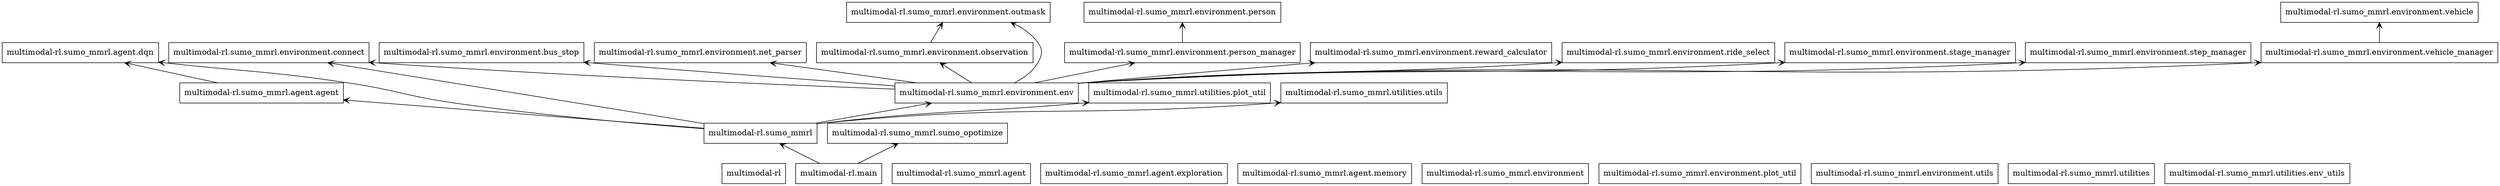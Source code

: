 digraph "packages" {
rankdir=BT
charset="utf-8"
"multimodal-rl" [color="black", label=<multimodal-rl>, shape="box", style="solid"];
"multimodal-rl.main" [color="black", label=<multimodal-rl.main>, shape="box", style="solid"];
"multimodal-rl.sumo_mmrl" [color="black", label=<multimodal-rl.sumo_mmrl>, shape="box", style="solid"];
"multimodal-rl.sumo_mmrl.agent" [color="black", label=<multimodal-rl.sumo_mmrl.agent>, shape="box", style="solid"];
"multimodal-rl.sumo_mmrl.agent.agent" [color="black", label=<multimodal-rl.sumo_mmrl.agent.agent>, shape="box", style="solid"];
"multimodal-rl.sumo_mmrl.agent.dqn" [color="black", label=<multimodal-rl.sumo_mmrl.agent.dqn>, shape="box", style="solid"];
"multimodal-rl.sumo_mmrl.agent.exploration" [color="black", label=<multimodal-rl.sumo_mmrl.agent.exploration>, shape="box", style="solid"];
"multimodal-rl.sumo_mmrl.agent.memory" [color="black", label=<multimodal-rl.sumo_mmrl.agent.memory>, shape="box", style="solid"];
"multimodal-rl.sumo_mmrl.environment" [color="black", label=<multimodal-rl.sumo_mmrl.environment>, shape="box", style="solid"];
"multimodal-rl.sumo_mmrl.environment.bus_stop" [color="black", label=<multimodal-rl.sumo_mmrl.environment.bus_stop>, shape="box", style="solid"];
"multimodal-rl.sumo_mmrl.environment.connect" [color="black", label=<multimodal-rl.sumo_mmrl.environment.connect>, shape="box", style="solid"];
"multimodal-rl.sumo_mmrl.environment.env" [color="black", label=<multimodal-rl.sumo_mmrl.environment.env>, shape="box", style="solid"];
"multimodal-rl.sumo_mmrl.environment.net_parser" [color="black", label=<multimodal-rl.sumo_mmrl.environment.net_parser>, shape="box", style="solid"];
"multimodal-rl.sumo_mmrl.environment.observation" [color="black", label=<multimodal-rl.sumo_mmrl.environment.observation>, shape="box", style="solid"];
"multimodal-rl.sumo_mmrl.environment.outmask" [color="black", label=<multimodal-rl.sumo_mmrl.environment.outmask>, shape="box", style="solid"];
"multimodal-rl.sumo_mmrl.environment.person" [color="black", label=<multimodal-rl.sumo_mmrl.environment.person>, shape="box", style="solid"];
"multimodal-rl.sumo_mmrl.environment.person_manager" [color="black", label=<multimodal-rl.sumo_mmrl.environment.person_manager>, shape="box", style="solid"];
"multimodal-rl.sumo_mmrl.environment.plot_util" [color="black", label=<multimodal-rl.sumo_mmrl.environment.plot_util>, shape="box", style="solid"];
"multimodal-rl.sumo_mmrl.environment.reward_calculator" [color="black", label=<multimodal-rl.sumo_mmrl.environment.reward_calculator>, shape="box", style="solid"];
"multimodal-rl.sumo_mmrl.environment.ride_select" [color="black", label=<multimodal-rl.sumo_mmrl.environment.ride_select>, shape="box", style="solid"];
"multimodal-rl.sumo_mmrl.environment.stage_manager" [color="black", label=<multimodal-rl.sumo_mmrl.environment.stage_manager>, shape="box", style="solid"];
"multimodal-rl.sumo_mmrl.environment.step_manager" [color="black", label=<multimodal-rl.sumo_mmrl.environment.step_manager>, shape="box", style="solid"];
"multimodal-rl.sumo_mmrl.environment.utils" [color="black", label=<multimodal-rl.sumo_mmrl.environment.utils>, shape="box", style="solid"];
"multimodal-rl.sumo_mmrl.environment.vehicle" [color="black", label=<multimodal-rl.sumo_mmrl.environment.vehicle>, shape="box", style="solid"];
"multimodal-rl.sumo_mmrl.environment.vehicle_manager" [color="black", label=<multimodal-rl.sumo_mmrl.environment.vehicle_manager>, shape="box", style="solid"];
"multimodal-rl.sumo_mmrl.sumo_opotimize" [color="black", label=<multimodal-rl.sumo_mmrl.sumo_opotimize>, shape="box", style="solid"];
"multimodal-rl.sumo_mmrl.utilities" [color="black", label=<multimodal-rl.sumo_mmrl.utilities>, shape="box", style="solid"];
"multimodal-rl.sumo_mmrl.utilities.env_utils" [color="black", label=<multimodal-rl.sumo_mmrl.utilities.env_utils>, shape="box", style="solid"];
"multimodal-rl.sumo_mmrl.utilities.plot_util" [color="black", label=<multimodal-rl.sumo_mmrl.utilities.plot_util>, shape="box", style="solid"];
"multimodal-rl.sumo_mmrl.utilities.utils" [color="black", label=<multimodal-rl.sumo_mmrl.utilities.utils>, shape="box", style="solid"];
"multimodal-rl.main" -> "multimodal-rl.sumo_mmrl" [arrowhead="open", arrowtail="none"];
"multimodal-rl.main" -> "multimodal-rl.sumo_mmrl.sumo_opotimize" [arrowhead="open", arrowtail="none"];
"multimodal-rl.sumo_mmrl" -> "multimodal-rl.sumo_mmrl.agent.agent" [arrowhead="open", arrowtail="none"];
"multimodal-rl.sumo_mmrl" -> "multimodal-rl.sumo_mmrl.agent.dqn" [arrowhead="open", arrowtail="none"];
"multimodal-rl.sumo_mmrl" -> "multimodal-rl.sumo_mmrl.environment.connect" [arrowhead="open", arrowtail="none"];
"multimodal-rl.sumo_mmrl" -> "multimodal-rl.sumo_mmrl.environment.env" [arrowhead="open", arrowtail="none"];
"multimodal-rl.sumo_mmrl" -> "multimodal-rl.sumo_mmrl.utilities.plot_util" [arrowhead="open", arrowtail="none"];
"multimodal-rl.sumo_mmrl" -> "multimodal-rl.sumo_mmrl.utilities.utils" [arrowhead="open", arrowtail="none"];
"multimodal-rl.sumo_mmrl.agent.agent" -> "multimodal-rl.sumo_mmrl.agent.dqn" [arrowhead="open", arrowtail="none"];
"multimodal-rl.sumo_mmrl.environment.env" -> "multimodal-rl.sumo_mmrl.environment.bus_stop" [arrowhead="open", arrowtail="none"];
"multimodal-rl.sumo_mmrl.environment.env" -> "multimodal-rl.sumo_mmrl.environment.connect" [arrowhead="open", arrowtail="none"];
"multimodal-rl.sumo_mmrl.environment.env" -> "multimodal-rl.sumo_mmrl.environment.net_parser" [arrowhead="open", arrowtail="none"];
"multimodal-rl.sumo_mmrl.environment.env" -> "multimodal-rl.sumo_mmrl.environment.observation" [arrowhead="open", arrowtail="none"];
"multimodal-rl.sumo_mmrl.environment.env" -> "multimodal-rl.sumo_mmrl.environment.outmask" [arrowhead="open", arrowtail="none"];
"multimodal-rl.sumo_mmrl.environment.env" -> "multimodal-rl.sumo_mmrl.environment.person_manager" [arrowhead="open", arrowtail="none"];
"multimodal-rl.sumo_mmrl.environment.env" -> "multimodal-rl.sumo_mmrl.environment.reward_calculator" [arrowhead="open", arrowtail="none"];
"multimodal-rl.sumo_mmrl.environment.env" -> "multimodal-rl.sumo_mmrl.environment.ride_select" [arrowhead="open", arrowtail="none"];
"multimodal-rl.sumo_mmrl.environment.env" -> "multimodal-rl.sumo_mmrl.environment.stage_manager" [arrowhead="open", arrowtail="none"];
"multimodal-rl.sumo_mmrl.environment.env" -> "multimodal-rl.sumo_mmrl.environment.step_manager" [arrowhead="open", arrowtail="none"];
"multimodal-rl.sumo_mmrl.environment.env" -> "multimodal-rl.sumo_mmrl.environment.vehicle_manager" [arrowhead="open", arrowtail="none"];
"multimodal-rl.sumo_mmrl.environment.observation" -> "multimodal-rl.sumo_mmrl.environment.outmask" [arrowhead="open", arrowtail="none"];
"multimodal-rl.sumo_mmrl.environment.person_manager" -> "multimodal-rl.sumo_mmrl.environment.person" [arrowhead="open", arrowtail="none"];
"multimodal-rl.sumo_mmrl.environment.vehicle_manager" -> "multimodal-rl.sumo_mmrl.environment.vehicle" [arrowhead="open", arrowtail="none"];
}
